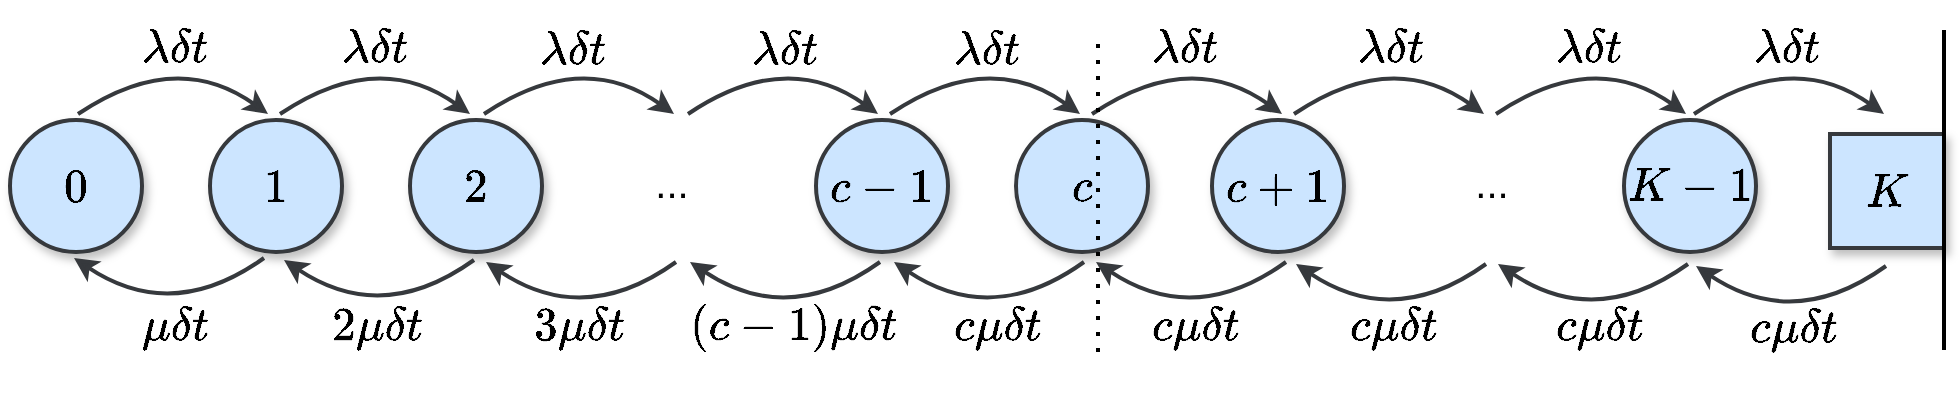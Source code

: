 <mxfile version="20.2.3" type="device"><diagram id="8jjAez0fQwIU7lJNlXWc" name="Page-1"><mxGraphModel dx="1450" dy="921" grid="1" gridSize="10" guides="1" tooltips="1" connect="1" arrows="1" fold="1" page="1" pageScale="1" pageWidth="827" pageHeight="1169" math="1" shadow="0"><root><mxCell id="0"/><mxCell id="1" parent="0"/><mxCell id="Lna3Tldr0tHOP3RQfQqE-45" value="" style="curved=1;endArrow=classic;html=1;rounded=0;fontSize=8;fillColor=#cce5ff;strokeColor=#36393d;strokeWidth=2;" parent="1" edge="1"><mxGeometry width="50" height="50" relative="1" as="geometry"><mxPoint x="154" y="512" as="sourcePoint"/><mxPoint x="249" y="512" as="targetPoint"/><Array as="points"><mxPoint x="203" y="479"/></Array></mxGeometry></mxCell><mxCell id="Lna3Tldr0tHOP3RQfQqE-102" value="&lt;b style=&quot;&quot;&gt;&lt;font style=&quot;font-size: 20px;&quot;&gt;$$0$$&lt;/font&gt;&lt;/b&gt;" style="ellipse;whiteSpace=wrap;html=1;aspect=fixed;fontSize=10;strokeWidth=2;shadow=1;fillColor=#cce5ff;strokeColor=#36393d;" parent="1" vertex="1"><mxGeometry x="120" y="515" width="66" height="66" as="geometry"/></mxCell><mxCell id="SkucOKd-Ci7FcQ2mDO5Y-2" value="&lt;b style=&quot;&quot;&gt;&lt;font style=&quot;font-size: 20px;&quot;&gt;$$1$$&lt;/font&gt;&lt;/b&gt;" style="ellipse;whiteSpace=wrap;html=1;aspect=fixed;fontSize=10;strokeWidth=2;shadow=1;fillColor=#cce5ff;strokeColor=#36393d;" vertex="1" parent="1"><mxGeometry x="220" y="515" width="66" height="66" as="geometry"/></mxCell><mxCell id="SkucOKd-Ci7FcQ2mDO5Y-3" value="&lt;b style=&quot;&quot;&gt;&lt;font style=&quot;font-size: 20px;&quot;&gt;$$2$$&lt;/font&gt;&lt;/b&gt;" style="ellipse;whiteSpace=wrap;html=1;aspect=fixed;fontSize=10;strokeWidth=2;shadow=1;fillColor=#cce5ff;strokeColor=#36393d;" vertex="1" parent="1"><mxGeometry x="320" y="515" width="66" height="66" as="geometry"/></mxCell><mxCell id="SkucOKd-Ci7FcQ2mDO5Y-6" value="..." style="text;html=1;strokeColor=none;fillColor=none;align=center;verticalAlign=middle;whiteSpace=wrap;rounded=0;shadow=1;fontSize=20;" vertex="1" parent="1"><mxGeometry x="421" y="531" width="60" height="30" as="geometry"/></mxCell><mxCell id="SkucOKd-Ci7FcQ2mDO5Y-12" value="&lt;b style=&quot;&quot;&gt;&lt;font style=&quot;font-size: 20px;&quot;&gt;$$c-1$$&lt;/font&gt;&lt;/b&gt;" style="ellipse;whiteSpace=wrap;html=1;aspect=fixed;fontSize=10;strokeWidth=2;shadow=1;fillColor=#cce5ff;strokeColor=#36393d;" vertex="1" parent="1"><mxGeometry x="523" y="515" width="66" height="66" as="geometry"/></mxCell><mxCell id="SkucOKd-Ci7FcQ2mDO5Y-13" value="&lt;b style=&quot;&quot;&gt;&lt;font style=&quot;font-size: 20px;&quot;&gt;$$c$$&lt;/font&gt;&lt;/b&gt;" style="ellipse;whiteSpace=wrap;html=1;aspect=fixed;fontSize=10;strokeWidth=2;shadow=1;fillColor=#cce5ff;strokeColor=#36393d;" vertex="1" parent="1"><mxGeometry x="623" y="515" width="66" height="66" as="geometry"/></mxCell><mxCell id="SkucOKd-Ci7FcQ2mDO5Y-14" value="" style="curved=1;endArrow=classic;html=1;rounded=0;fontSize=8;fillColor=#cce5ff;strokeColor=#36393d;strokeWidth=2;" edge="1" parent="1"><mxGeometry width="50" height="50" relative="1" as="geometry"><mxPoint x="247" y="584" as="sourcePoint"/><mxPoint x="152" y="584" as="targetPoint"/><Array as="points"><mxPoint x="201" y="617"/></Array></mxGeometry></mxCell><mxCell id="SkucOKd-Ci7FcQ2mDO5Y-15" value="$$\lambda\delta t$$" style="text;html=1;strokeColor=none;fillColor=none;align=center;verticalAlign=middle;whiteSpace=wrap;rounded=0;shadow=1;fontSize=20;" vertex="1" parent="1"><mxGeometry x="173" y="464" width="60" height="30" as="geometry"/></mxCell><mxCell id="SkucOKd-Ci7FcQ2mDO5Y-16" value="$$\mu\delta t$$" style="text;html=1;strokeColor=none;fillColor=none;align=center;verticalAlign=middle;whiteSpace=wrap;rounded=0;shadow=1;fontSize=20;" vertex="1" parent="1"><mxGeometry x="173" y="603" width="60" height="30" as="geometry"/></mxCell><mxCell id="SkucOKd-Ci7FcQ2mDO5Y-17" value="" style="curved=1;endArrow=classic;html=1;rounded=0;fontSize=8;fillColor=#cce5ff;strokeColor=#36393d;strokeWidth=2;" edge="1" parent="1"><mxGeometry width="50" height="50" relative="1" as="geometry"><mxPoint x="255" y="512" as="sourcePoint"/><mxPoint x="350" y="512" as="targetPoint"/><Array as="points"><mxPoint x="304" y="479"/></Array></mxGeometry></mxCell><mxCell id="SkucOKd-Ci7FcQ2mDO5Y-18" value="$$\lambda\delta t$$" style="text;html=1;strokeColor=none;fillColor=none;align=center;verticalAlign=middle;whiteSpace=wrap;rounded=0;shadow=1;fontSize=20;" vertex="1" parent="1"><mxGeometry x="273" y="464" width="60" height="30" as="geometry"/></mxCell><mxCell id="SkucOKd-Ci7FcQ2mDO5Y-19" value="" style="curved=1;endArrow=classic;html=1;rounded=0;fontSize=8;fillColor=#cce5ff;strokeColor=#36393d;strokeWidth=2;" edge="1" parent="1"><mxGeometry width="50" height="50" relative="1" as="geometry"><mxPoint x="352" y="585" as="sourcePoint"/><mxPoint x="257" y="585" as="targetPoint"/><Array as="points"><mxPoint x="306" y="618"/></Array></mxGeometry></mxCell><mxCell id="SkucOKd-Ci7FcQ2mDO5Y-20" value="$$2\mu\delta t$$" style="text;html=1;strokeColor=none;fillColor=none;align=center;verticalAlign=middle;whiteSpace=wrap;rounded=0;shadow=1;fontSize=20;" vertex="1" parent="1"><mxGeometry x="274" y="603" width="60" height="30" as="geometry"/></mxCell><mxCell id="SkucOKd-Ci7FcQ2mDO5Y-21" value="" style="curved=1;endArrow=classic;html=1;rounded=0;fontSize=8;fillColor=#cce5ff;strokeColor=#36393d;strokeWidth=2;" edge="1" parent="1"><mxGeometry width="50" height="50" relative="1" as="geometry"><mxPoint x="357" y="512" as="sourcePoint"/><mxPoint x="452" y="512" as="targetPoint"/><Array as="points"><mxPoint x="406" y="479"/></Array></mxGeometry></mxCell><mxCell id="SkucOKd-Ci7FcQ2mDO5Y-22" value="$$\lambda\delta t$$" style="text;html=1;strokeColor=none;fillColor=none;align=center;verticalAlign=middle;whiteSpace=wrap;rounded=0;shadow=1;fontSize=20;" vertex="1" parent="1"><mxGeometry x="372" y="465" width="60" height="30" as="geometry"/></mxCell><mxCell id="SkucOKd-Ci7FcQ2mDO5Y-23" value="" style="curved=1;endArrow=classic;html=1;rounded=0;fontSize=8;fillColor=#cce5ff;strokeColor=#36393d;strokeWidth=2;" edge="1" parent="1"><mxGeometry width="50" height="50" relative="1" as="geometry"><mxPoint x="453" y="586" as="sourcePoint"/><mxPoint x="358" y="586" as="targetPoint"/><Array as="points"><mxPoint x="407" y="619"/></Array></mxGeometry></mxCell><mxCell id="SkucOKd-Ci7FcQ2mDO5Y-26" value="$$3\mu\delta t$$" style="text;html=1;strokeColor=none;fillColor=none;align=center;verticalAlign=middle;whiteSpace=wrap;rounded=0;shadow=1;fontSize=20;" vertex="1" parent="1"><mxGeometry x="375" y="603" width="60" height="30" as="geometry"/></mxCell><mxCell id="SkucOKd-Ci7FcQ2mDO5Y-27" value="" style="curved=1;endArrow=classic;html=1;rounded=0;fontSize=8;fillColor=#cce5ff;strokeColor=#36393d;strokeWidth=2;" edge="1" parent="1"><mxGeometry width="50" height="50" relative="1" as="geometry"><mxPoint x="459" y="512" as="sourcePoint"/><mxPoint x="554" y="512" as="targetPoint"/><Array as="points"><mxPoint x="508" y="479"/></Array></mxGeometry></mxCell><mxCell id="SkucOKd-Ci7FcQ2mDO5Y-28" value="" style="curved=1;endArrow=classic;html=1;rounded=0;fontSize=8;fillColor=#cce5ff;strokeColor=#36393d;strokeWidth=2;" edge="1" parent="1"><mxGeometry width="50" height="50" relative="1" as="geometry"><mxPoint x="555" y="586" as="sourcePoint"/><mxPoint x="460" y="586" as="targetPoint"/><Array as="points"><mxPoint x="509" y="619"/></Array></mxGeometry></mxCell><mxCell id="SkucOKd-Ci7FcQ2mDO5Y-29" value="$$(c-1)\mu\delta t$$" style="text;html=1;strokeColor=none;fillColor=none;align=center;verticalAlign=middle;whiteSpace=wrap;rounded=0;shadow=1;fontSize=20;" vertex="1" parent="1"><mxGeometry x="482" y="603" width="60" height="30" as="geometry"/></mxCell><mxCell id="SkucOKd-Ci7FcQ2mDO5Y-30" value="$$\lambda\delta t$$" style="text;html=1;strokeColor=none;fillColor=none;align=center;verticalAlign=middle;whiteSpace=wrap;rounded=0;shadow=1;fontSize=20;" vertex="1" parent="1"><mxGeometry x="478" y="465" width="60" height="30" as="geometry"/></mxCell><mxCell id="SkucOKd-Ci7FcQ2mDO5Y-31" value="" style="curved=1;endArrow=classic;html=1;rounded=0;fontSize=8;fillColor=#cce5ff;strokeColor=#36393d;strokeWidth=2;" edge="1" parent="1"><mxGeometry width="50" height="50" relative="1" as="geometry"><mxPoint x="560" y="512" as="sourcePoint"/><mxPoint x="655" y="512" as="targetPoint"/><Array as="points"><mxPoint x="609" y="479"/></Array></mxGeometry></mxCell><mxCell id="SkucOKd-Ci7FcQ2mDO5Y-32" value="$$\lambda\delta t$$" style="text;html=1;strokeColor=none;fillColor=none;align=center;verticalAlign=middle;whiteSpace=wrap;rounded=0;shadow=1;fontSize=20;" vertex="1" parent="1"><mxGeometry x="579" y="465" width="60" height="30" as="geometry"/></mxCell><mxCell id="SkucOKd-Ci7FcQ2mDO5Y-33" value="" style="curved=1;endArrow=classic;html=1;rounded=0;fontSize=8;fillColor=#cce5ff;strokeColor=#36393d;strokeWidth=2;" edge="1" parent="1"><mxGeometry width="50" height="50" relative="1" as="geometry"><mxPoint x="657" y="586" as="sourcePoint"/><mxPoint x="562" y="586" as="targetPoint"/><Array as="points"><mxPoint x="611" y="619"/></Array></mxGeometry></mxCell><mxCell id="SkucOKd-Ci7FcQ2mDO5Y-34" value="$$c\mu\delta t$$" style="text;html=1;strokeColor=none;fillColor=none;align=center;verticalAlign=middle;whiteSpace=wrap;rounded=0;shadow=1;fontSize=20;" vertex="1" parent="1"><mxGeometry x="584" y="603" width="60" height="30" as="geometry"/></mxCell><mxCell id="SkucOKd-Ci7FcQ2mDO5Y-35" value="&lt;b style=&quot;&quot;&gt;&lt;font style=&quot;font-size: 20px;&quot;&gt;$$c+1$$&lt;/font&gt;&lt;/b&gt;" style="ellipse;whiteSpace=wrap;html=1;aspect=fixed;fontSize=10;strokeWidth=2;shadow=1;fillColor=#cce5ff;strokeColor=#36393d;" vertex="1" parent="1"><mxGeometry x="721" y="515" width="66" height="66" as="geometry"/></mxCell><mxCell id="SkucOKd-Ci7FcQ2mDO5Y-36" value="..." style="text;html=1;strokeColor=none;fillColor=none;align=center;verticalAlign=middle;whiteSpace=wrap;rounded=0;shadow=1;fontSize=20;" vertex="1" parent="1"><mxGeometry x="831" y="531" width="60" height="30" as="geometry"/></mxCell><mxCell id="SkucOKd-Ci7FcQ2mDO5Y-37" value="$$K$$" style="whiteSpace=wrap;html=1;aspect=fixed;shadow=1;fontSize=20;strokeWidth=2;fillColor=#cce5ff;strokeColor=#36393d;" vertex="1" parent="1"><mxGeometry x="1030" y="522" width="57" height="57" as="geometry"/></mxCell><mxCell id="SkucOKd-Ci7FcQ2mDO5Y-38" value="" style="curved=1;endArrow=classic;html=1;rounded=0;fontSize=8;fillColor=#cce5ff;strokeColor=#36393d;strokeWidth=2;" edge="1" parent="1"><mxGeometry width="50" height="50" relative="1" as="geometry"><mxPoint x="661" y="512" as="sourcePoint"/><mxPoint x="756" y="512" as="targetPoint"/><Array as="points"><mxPoint x="710" y="479"/></Array></mxGeometry></mxCell><mxCell id="SkucOKd-Ci7FcQ2mDO5Y-39" value="$$\lambda\delta t$$" style="text;html=1;strokeColor=none;fillColor=none;align=center;verticalAlign=middle;whiteSpace=wrap;rounded=0;shadow=1;fontSize=20;" vertex="1" parent="1"><mxGeometry x="678" y="464" width="60" height="30" as="geometry"/></mxCell><mxCell id="SkucOKd-Ci7FcQ2mDO5Y-40" value="" style="curved=1;endArrow=classic;html=1;rounded=0;fontSize=8;fillColor=#cce5ff;strokeColor=#36393d;strokeWidth=2;" edge="1" parent="1"><mxGeometry width="50" height="50" relative="1" as="geometry"><mxPoint x="758" y="586" as="sourcePoint"/><mxPoint x="663" y="586" as="targetPoint"/><Array as="points"><mxPoint x="712" y="619"/></Array></mxGeometry></mxCell><mxCell id="SkucOKd-Ci7FcQ2mDO5Y-41" value="$$c\mu\delta t$$" style="text;html=1;strokeColor=none;fillColor=none;align=center;verticalAlign=middle;whiteSpace=wrap;rounded=0;shadow=1;fontSize=20;" vertex="1" parent="1"><mxGeometry x="683" y="603" width="60" height="30" as="geometry"/></mxCell><mxCell id="SkucOKd-Ci7FcQ2mDO5Y-42" value="" style="curved=1;endArrow=classic;html=1;rounded=0;fontSize=8;fillColor=#cce5ff;strokeColor=#36393d;strokeWidth=2;" edge="1" parent="1"><mxGeometry width="50" height="50" relative="1" as="geometry"><mxPoint x="762" y="512" as="sourcePoint"/><mxPoint x="857" y="512" as="targetPoint"/><Array as="points"><mxPoint x="811" y="479"/></Array></mxGeometry></mxCell><mxCell id="SkucOKd-Ci7FcQ2mDO5Y-43" value="$$\lambda\delta t$$" style="text;html=1;strokeColor=none;fillColor=none;align=center;verticalAlign=middle;whiteSpace=wrap;rounded=0;shadow=1;fontSize=20;" vertex="1" parent="1"><mxGeometry x="781" y="464" width="60" height="30" as="geometry"/></mxCell><mxCell id="SkucOKd-Ci7FcQ2mDO5Y-44" value="" style="curved=1;endArrow=classic;html=1;rounded=0;fontSize=8;fillColor=#cce5ff;strokeColor=#36393d;strokeWidth=2;" edge="1" parent="1"><mxGeometry width="50" height="50" relative="1" as="geometry"><mxPoint x="858" y="587" as="sourcePoint"/><mxPoint x="763" y="587" as="targetPoint"/><Array as="points"><mxPoint x="812" y="620"/></Array></mxGeometry></mxCell><mxCell id="SkucOKd-Ci7FcQ2mDO5Y-45" value="$$c\mu\delta t$$" style="text;html=1;strokeColor=none;fillColor=none;align=center;verticalAlign=middle;whiteSpace=wrap;rounded=0;shadow=1;fontSize=20;" vertex="1" parent="1"><mxGeometry x="782" y="603" width="60" height="30" as="geometry"/></mxCell><mxCell id="SkucOKd-Ci7FcQ2mDO5Y-46" value="&lt;b style=&quot;&quot;&gt;&lt;font style=&quot;font-size: 20px;&quot;&gt;$$K-1$$&lt;/font&gt;&lt;/b&gt;" style="ellipse;whiteSpace=wrap;html=1;aspect=fixed;fontSize=10;strokeWidth=2;shadow=1;fillColor=#cce5ff;strokeColor=#36393d;" vertex="1" parent="1"><mxGeometry x="927" y="515" width="66" height="66" as="geometry"/></mxCell><mxCell id="SkucOKd-Ci7FcQ2mDO5Y-47" value="" style="curved=1;endArrow=classic;html=1;rounded=0;fontSize=8;fillColor=#cce5ff;strokeColor=#36393d;strokeWidth=2;" edge="1" parent="1"><mxGeometry width="50" height="50" relative="1" as="geometry"><mxPoint x="863" y="512" as="sourcePoint"/><mxPoint x="958" y="512" as="targetPoint"/><Array as="points"><mxPoint x="912" y="479"/></Array></mxGeometry></mxCell><mxCell id="SkucOKd-Ci7FcQ2mDO5Y-48" value="$$\lambda\delta t$$" style="text;html=1;strokeColor=none;fillColor=none;align=center;verticalAlign=middle;whiteSpace=wrap;rounded=0;shadow=1;fontSize=20;" vertex="1" parent="1"><mxGeometry x="880" y="464" width="60" height="30" as="geometry"/></mxCell><mxCell id="SkucOKd-Ci7FcQ2mDO5Y-49" value="" style="curved=1;endArrow=classic;html=1;rounded=0;fontSize=8;fillColor=#cce5ff;strokeColor=#36393d;strokeWidth=2;" edge="1" parent="1"><mxGeometry width="50" height="50" relative="1" as="geometry"><mxPoint x="959" y="587" as="sourcePoint"/><mxPoint x="864" y="587" as="targetPoint"/><Array as="points"><mxPoint x="913" y="620"/></Array></mxGeometry></mxCell><mxCell id="SkucOKd-Ci7FcQ2mDO5Y-50" value="$$c\mu\delta t$$" style="text;html=1;strokeColor=none;fillColor=none;align=center;verticalAlign=middle;whiteSpace=wrap;rounded=0;shadow=1;fontSize=20;" vertex="1" parent="1"><mxGeometry x="885" y="603" width="60" height="30" as="geometry"/></mxCell><mxCell id="SkucOKd-Ci7FcQ2mDO5Y-51" value="" style="curved=1;endArrow=classic;html=1;rounded=0;fontSize=8;fillColor=#cce5ff;strokeColor=#36393d;strokeWidth=2;" edge="1" parent="1"><mxGeometry width="50" height="50" relative="1" as="geometry"><mxPoint x="962" y="512" as="sourcePoint"/><mxPoint x="1057" y="512" as="targetPoint"/><Array as="points"><mxPoint x="1011" y="479"/></Array></mxGeometry></mxCell><mxCell id="SkucOKd-Ci7FcQ2mDO5Y-52" value="" style="curved=1;endArrow=classic;html=1;rounded=0;fontSize=8;fillColor=#cce5ff;strokeColor=#36393d;strokeWidth=2;" edge="1" parent="1"><mxGeometry width="50" height="50" relative="1" as="geometry"><mxPoint x="1058" y="588" as="sourcePoint"/><mxPoint x="963" y="588" as="targetPoint"/><Array as="points"><mxPoint x="1012" y="621"/></Array></mxGeometry></mxCell><mxCell id="SkucOKd-Ci7FcQ2mDO5Y-53" value="$$c\mu\delta t$$" style="text;html=1;strokeColor=none;fillColor=none;align=center;verticalAlign=middle;whiteSpace=wrap;rounded=0;shadow=1;fontSize=20;" vertex="1" parent="1"><mxGeometry x="982" y="604" width="60" height="30" as="geometry"/></mxCell><mxCell id="SkucOKd-Ci7FcQ2mDO5Y-54" value="$$\lambda\delta t$$" style="text;html=1;strokeColor=none;fillColor=none;align=center;verticalAlign=middle;whiteSpace=wrap;rounded=0;shadow=1;fontSize=20;" vertex="1" parent="1"><mxGeometry x="979" y="464" width="60" height="30" as="geometry"/></mxCell><mxCell id="SkucOKd-Ci7FcQ2mDO5Y-55" value="" style="endArrow=none;dashed=1;html=1;dashPattern=1 3;strokeWidth=2;rounded=0;fontSize=20;" edge="1" parent="1"><mxGeometry width="50" height="50" relative="1" as="geometry"><mxPoint x="664" y="631" as="sourcePoint"/><mxPoint x="664" y="471" as="targetPoint"/></mxGeometry></mxCell><mxCell id="SkucOKd-Ci7FcQ2mDO5Y-56" value="" style="endArrow=none;html=1;strokeWidth=2;rounded=0;fontSize=20;" edge="1" parent="1"><mxGeometry width="50" height="50" relative="1" as="geometry"><mxPoint x="1087" y="630" as="sourcePoint"/><mxPoint x="1087" y="470" as="targetPoint"/></mxGeometry></mxCell></root></mxGraphModel></diagram></mxfile>